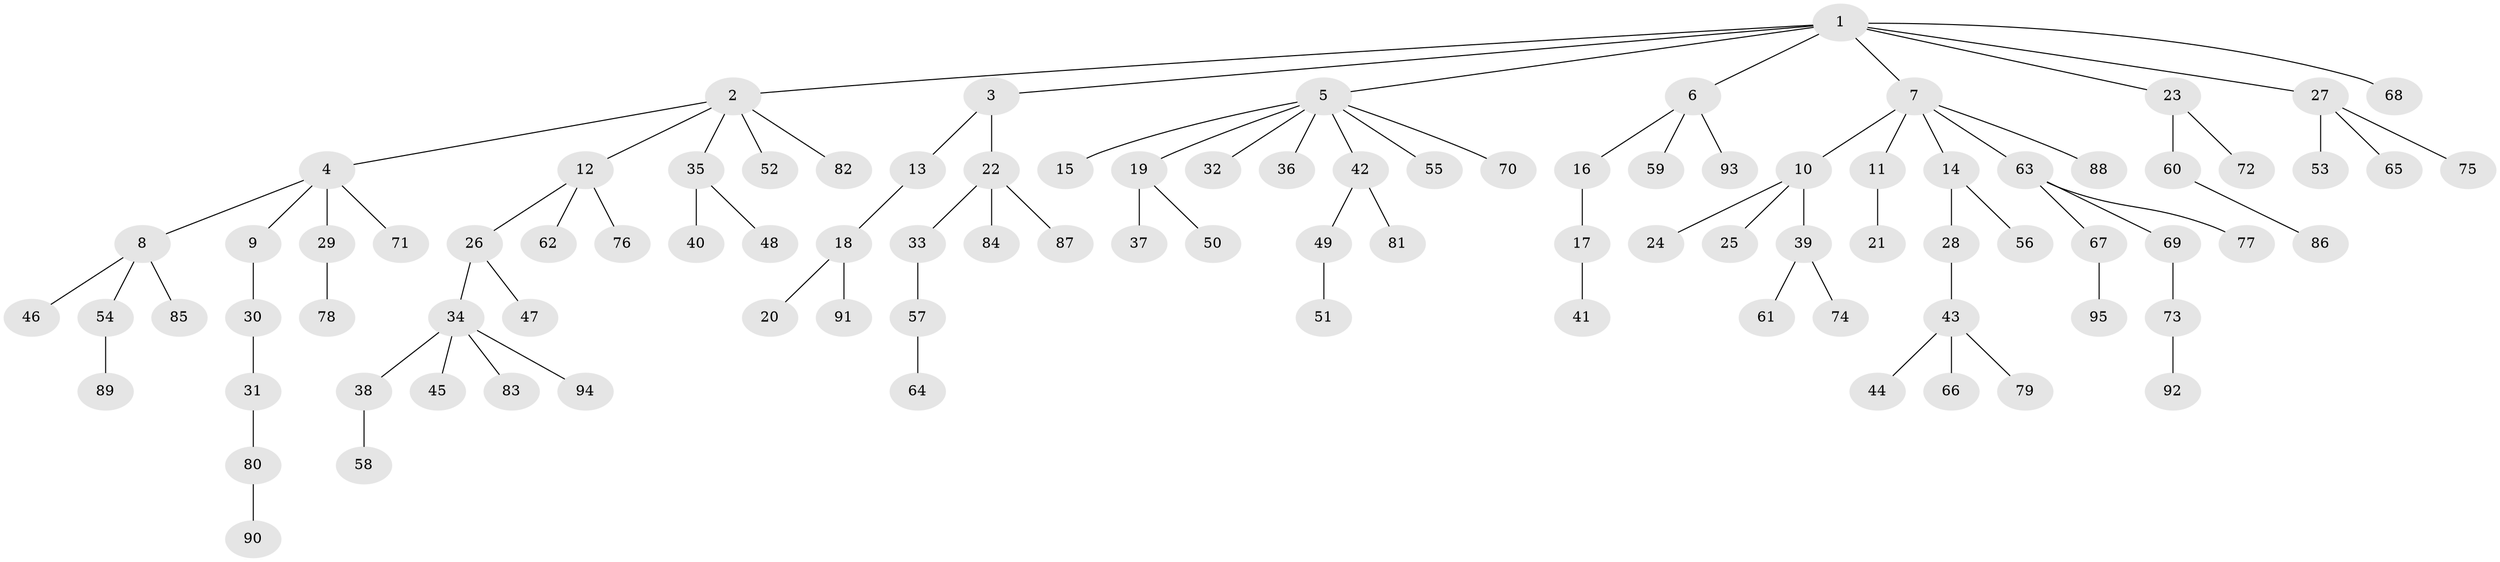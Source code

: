 // coarse degree distribution, {3: 0.13157894736842105, 7: 0.02631578947368421, 1: 0.5263157894736842, 6: 0.02631578947368421, 2: 0.23684210526315788, 4: 0.05263157894736842}
// Generated by graph-tools (version 1.1) at 2025/37/03/04/25 23:37:16]
// undirected, 95 vertices, 94 edges
graph export_dot {
  node [color=gray90,style=filled];
  1;
  2;
  3;
  4;
  5;
  6;
  7;
  8;
  9;
  10;
  11;
  12;
  13;
  14;
  15;
  16;
  17;
  18;
  19;
  20;
  21;
  22;
  23;
  24;
  25;
  26;
  27;
  28;
  29;
  30;
  31;
  32;
  33;
  34;
  35;
  36;
  37;
  38;
  39;
  40;
  41;
  42;
  43;
  44;
  45;
  46;
  47;
  48;
  49;
  50;
  51;
  52;
  53;
  54;
  55;
  56;
  57;
  58;
  59;
  60;
  61;
  62;
  63;
  64;
  65;
  66;
  67;
  68;
  69;
  70;
  71;
  72;
  73;
  74;
  75;
  76;
  77;
  78;
  79;
  80;
  81;
  82;
  83;
  84;
  85;
  86;
  87;
  88;
  89;
  90;
  91;
  92;
  93;
  94;
  95;
  1 -- 2;
  1 -- 3;
  1 -- 5;
  1 -- 6;
  1 -- 7;
  1 -- 23;
  1 -- 27;
  1 -- 68;
  2 -- 4;
  2 -- 12;
  2 -- 35;
  2 -- 52;
  2 -- 82;
  3 -- 13;
  3 -- 22;
  4 -- 8;
  4 -- 9;
  4 -- 29;
  4 -- 71;
  5 -- 15;
  5 -- 19;
  5 -- 32;
  5 -- 36;
  5 -- 42;
  5 -- 55;
  5 -- 70;
  6 -- 16;
  6 -- 59;
  6 -- 93;
  7 -- 10;
  7 -- 11;
  7 -- 14;
  7 -- 63;
  7 -- 88;
  8 -- 46;
  8 -- 54;
  8 -- 85;
  9 -- 30;
  10 -- 24;
  10 -- 25;
  10 -- 39;
  11 -- 21;
  12 -- 26;
  12 -- 62;
  12 -- 76;
  13 -- 18;
  14 -- 28;
  14 -- 56;
  16 -- 17;
  17 -- 41;
  18 -- 20;
  18 -- 91;
  19 -- 37;
  19 -- 50;
  22 -- 33;
  22 -- 84;
  22 -- 87;
  23 -- 60;
  23 -- 72;
  26 -- 34;
  26 -- 47;
  27 -- 53;
  27 -- 65;
  27 -- 75;
  28 -- 43;
  29 -- 78;
  30 -- 31;
  31 -- 80;
  33 -- 57;
  34 -- 38;
  34 -- 45;
  34 -- 83;
  34 -- 94;
  35 -- 40;
  35 -- 48;
  38 -- 58;
  39 -- 61;
  39 -- 74;
  42 -- 49;
  42 -- 81;
  43 -- 44;
  43 -- 66;
  43 -- 79;
  49 -- 51;
  54 -- 89;
  57 -- 64;
  60 -- 86;
  63 -- 67;
  63 -- 69;
  63 -- 77;
  67 -- 95;
  69 -- 73;
  73 -- 92;
  80 -- 90;
}
